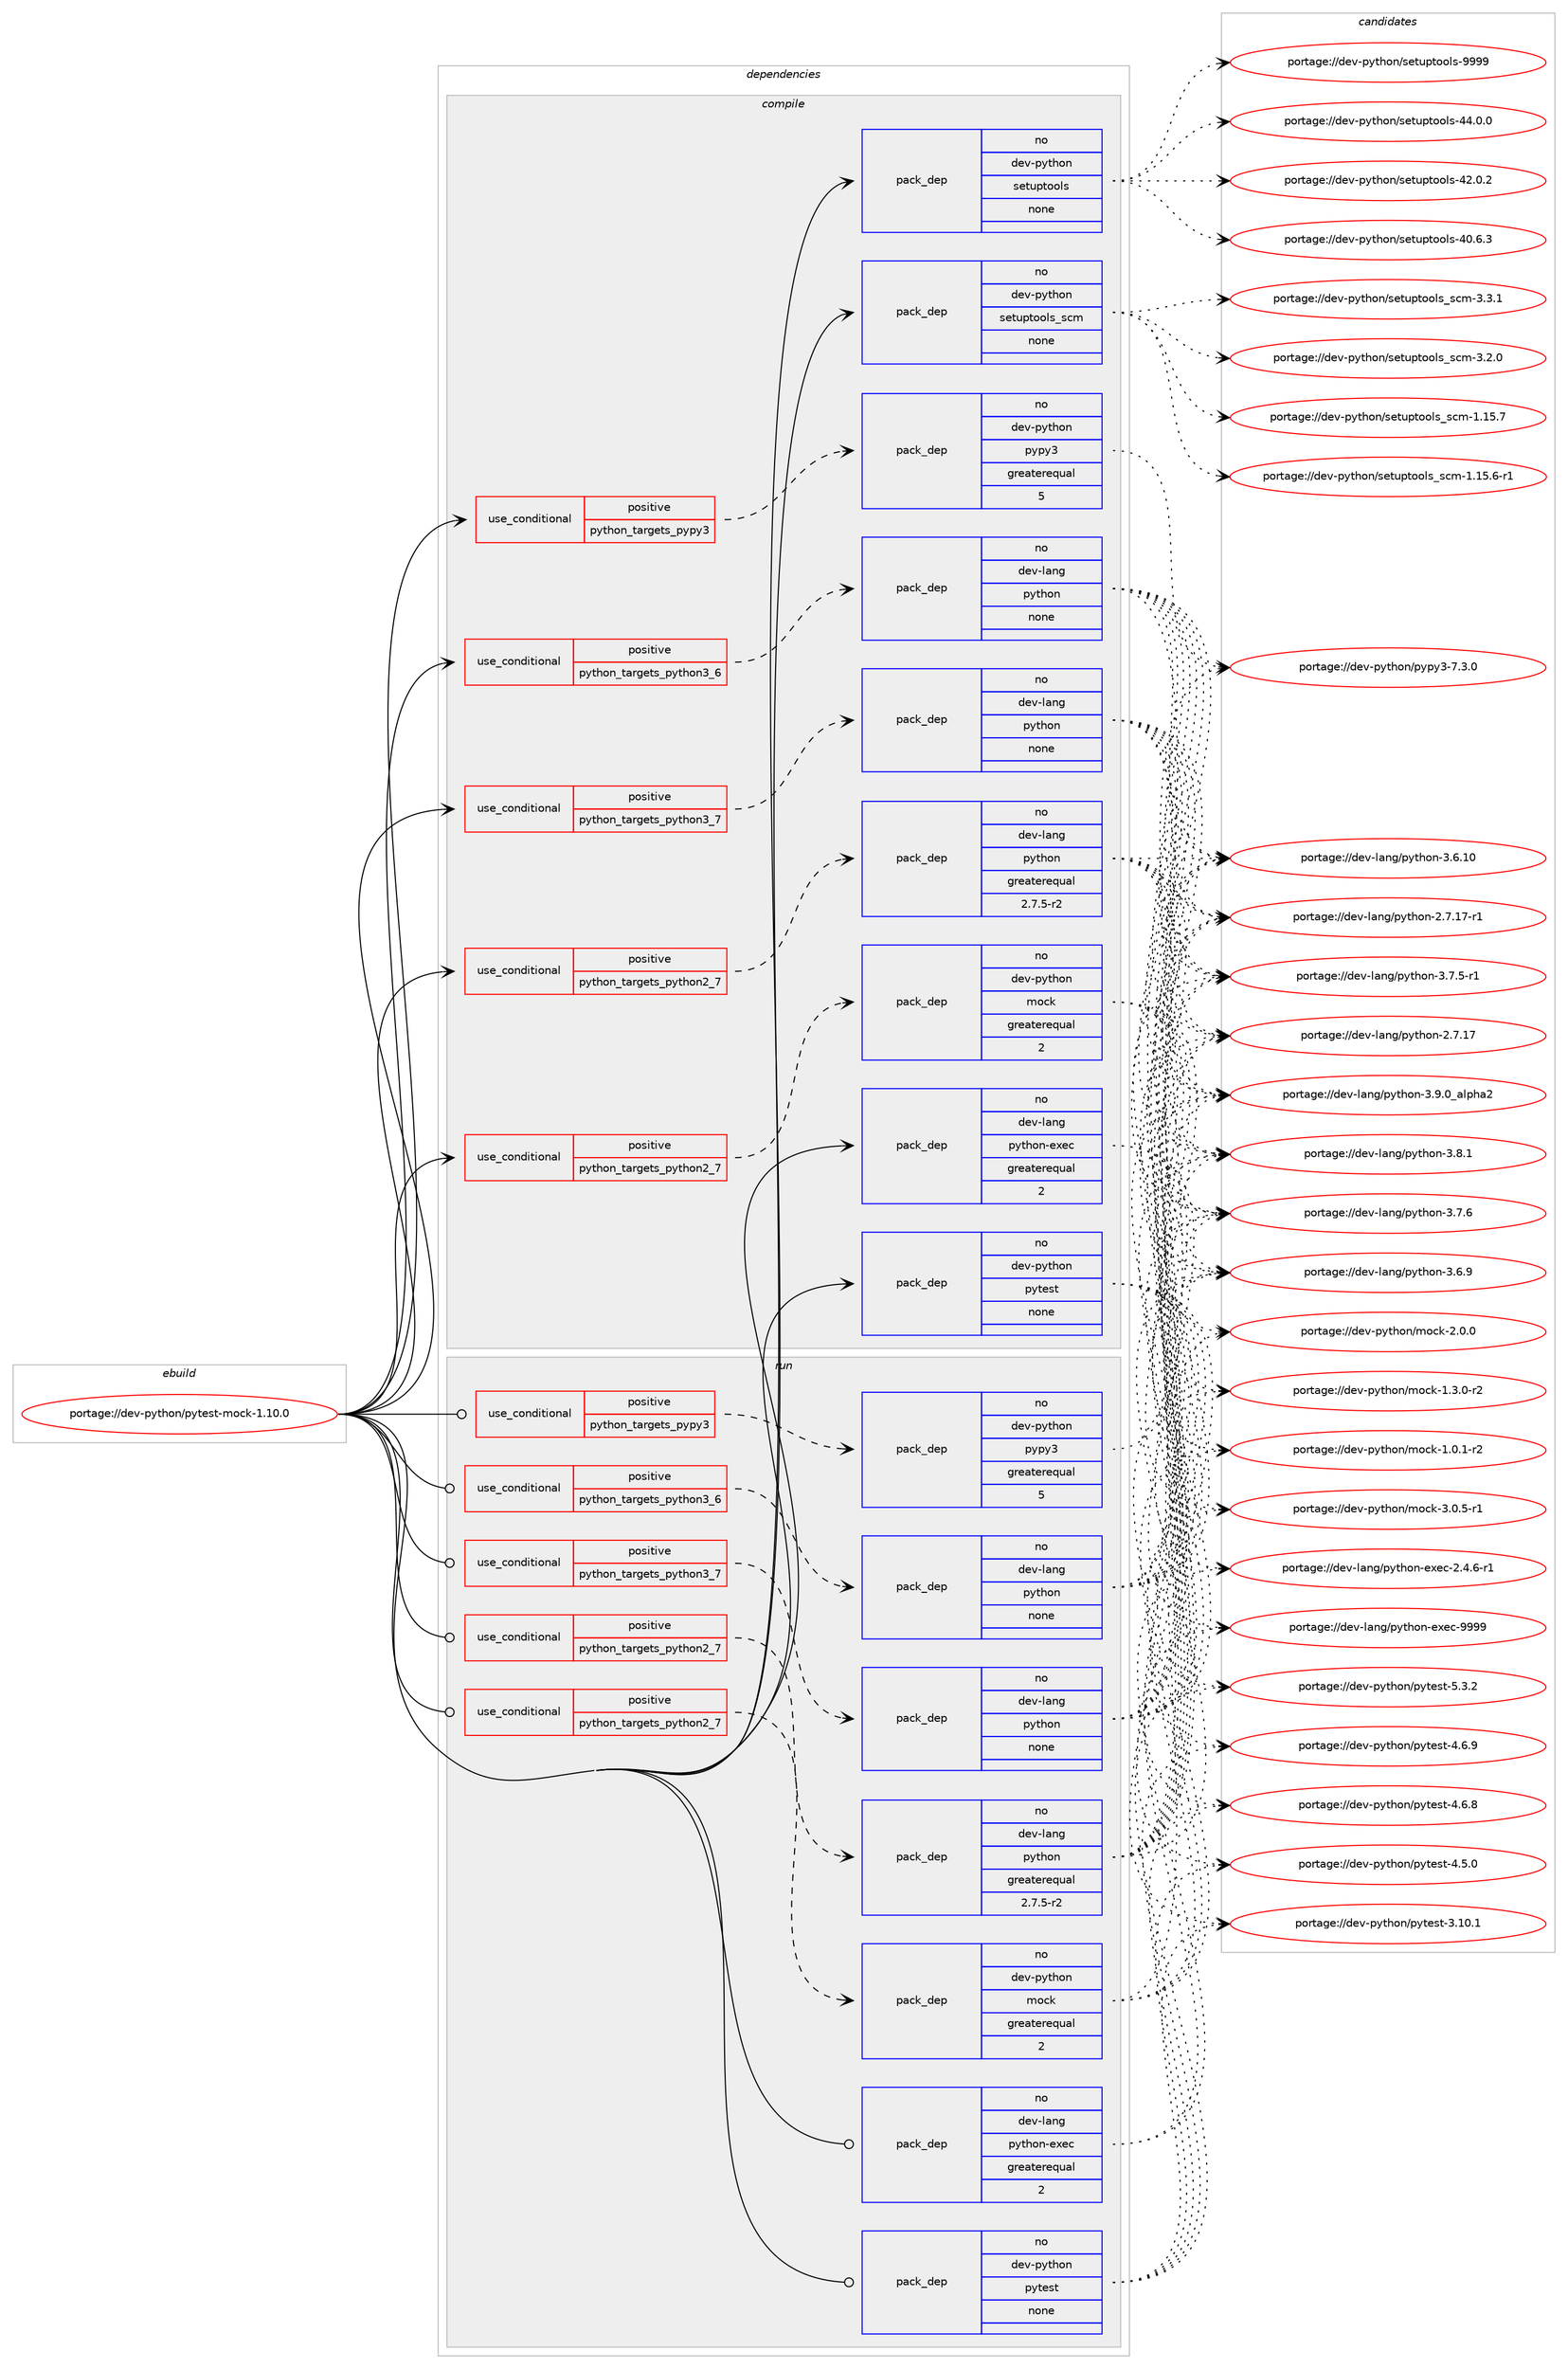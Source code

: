 digraph prolog {

# *************
# Graph options
# *************

newrank=true;
concentrate=true;
compound=true;
graph [rankdir=LR,fontname=Helvetica,fontsize=10,ranksep=1.5];#, ranksep=2.5, nodesep=0.2];
edge  [arrowhead=vee];
node  [fontname=Helvetica,fontsize=10];

# **********
# The ebuild
# **********

subgraph cluster_leftcol {
color=gray;
label=<<i>ebuild</i>>;
id [label="portage://dev-python/pytest-mock-1.10.0", color=red, width=4, href="../dev-python/pytest-mock-1.10.0.svg"];
}

# ****************
# The dependencies
# ****************

subgraph cluster_midcol {
color=gray;
label=<<i>dependencies</i>>;
subgraph cluster_compile {
fillcolor="#eeeeee";
style=filled;
label=<<i>compile</i>>;
subgraph cond108242 {
dependency434029 [label=<<TABLE BORDER="0" CELLBORDER="1" CELLSPACING="0" CELLPADDING="4"><TR><TD ROWSPAN="3" CELLPADDING="10">use_conditional</TD></TR><TR><TD>positive</TD></TR><TR><TD>python_targets_pypy3</TD></TR></TABLE>>, shape=none, color=red];
subgraph pack320866 {
dependency434030 [label=<<TABLE BORDER="0" CELLBORDER="1" CELLSPACING="0" CELLPADDING="4" WIDTH="220"><TR><TD ROWSPAN="6" CELLPADDING="30">pack_dep</TD></TR><TR><TD WIDTH="110">no</TD></TR><TR><TD>dev-python</TD></TR><TR><TD>pypy3</TD></TR><TR><TD>greaterequal</TD></TR><TR><TD>5</TD></TR></TABLE>>, shape=none, color=blue];
}
dependency434029:e -> dependency434030:w [weight=20,style="dashed",arrowhead="vee"];
}
id:e -> dependency434029:w [weight=20,style="solid",arrowhead="vee"];
subgraph cond108243 {
dependency434031 [label=<<TABLE BORDER="0" CELLBORDER="1" CELLSPACING="0" CELLPADDING="4"><TR><TD ROWSPAN="3" CELLPADDING="10">use_conditional</TD></TR><TR><TD>positive</TD></TR><TR><TD>python_targets_python2_7</TD></TR></TABLE>>, shape=none, color=red];
subgraph pack320867 {
dependency434032 [label=<<TABLE BORDER="0" CELLBORDER="1" CELLSPACING="0" CELLPADDING="4" WIDTH="220"><TR><TD ROWSPAN="6" CELLPADDING="30">pack_dep</TD></TR><TR><TD WIDTH="110">no</TD></TR><TR><TD>dev-lang</TD></TR><TR><TD>python</TD></TR><TR><TD>greaterequal</TD></TR><TR><TD>2.7.5-r2</TD></TR></TABLE>>, shape=none, color=blue];
}
dependency434031:e -> dependency434032:w [weight=20,style="dashed",arrowhead="vee"];
}
id:e -> dependency434031:w [weight=20,style="solid",arrowhead="vee"];
subgraph cond108244 {
dependency434033 [label=<<TABLE BORDER="0" CELLBORDER="1" CELLSPACING="0" CELLPADDING="4"><TR><TD ROWSPAN="3" CELLPADDING="10">use_conditional</TD></TR><TR><TD>positive</TD></TR><TR><TD>python_targets_python2_7</TD></TR></TABLE>>, shape=none, color=red];
subgraph pack320868 {
dependency434034 [label=<<TABLE BORDER="0" CELLBORDER="1" CELLSPACING="0" CELLPADDING="4" WIDTH="220"><TR><TD ROWSPAN="6" CELLPADDING="30">pack_dep</TD></TR><TR><TD WIDTH="110">no</TD></TR><TR><TD>dev-python</TD></TR><TR><TD>mock</TD></TR><TR><TD>greaterequal</TD></TR><TR><TD>2</TD></TR></TABLE>>, shape=none, color=blue];
}
dependency434033:e -> dependency434034:w [weight=20,style="dashed",arrowhead="vee"];
}
id:e -> dependency434033:w [weight=20,style="solid",arrowhead="vee"];
subgraph cond108245 {
dependency434035 [label=<<TABLE BORDER="0" CELLBORDER="1" CELLSPACING="0" CELLPADDING="4"><TR><TD ROWSPAN="3" CELLPADDING="10">use_conditional</TD></TR><TR><TD>positive</TD></TR><TR><TD>python_targets_python3_6</TD></TR></TABLE>>, shape=none, color=red];
subgraph pack320869 {
dependency434036 [label=<<TABLE BORDER="0" CELLBORDER="1" CELLSPACING="0" CELLPADDING="4" WIDTH="220"><TR><TD ROWSPAN="6" CELLPADDING="30">pack_dep</TD></TR><TR><TD WIDTH="110">no</TD></TR><TR><TD>dev-lang</TD></TR><TR><TD>python</TD></TR><TR><TD>none</TD></TR><TR><TD></TD></TR></TABLE>>, shape=none, color=blue];
}
dependency434035:e -> dependency434036:w [weight=20,style="dashed",arrowhead="vee"];
}
id:e -> dependency434035:w [weight=20,style="solid",arrowhead="vee"];
subgraph cond108246 {
dependency434037 [label=<<TABLE BORDER="0" CELLBORDER="1" CELLSPACING="0" CELLPADDING="4"><TR><TD ROWSPAN="3" CELLPADDING="10">use_conditional</TD></TR><TR><TD>positive</TD></TR><TR><TD>python_targets_python3_7</TD></TR></TABLE>>, shape=none, color=red];
subgraph pack320870 {
dependency434038 [label=<<TABLE BORDER="0" CELLBORDER="1" CELLSPACING="0" CELLPADDING="4" WIDTH="220"><TR><TD ROWSPAN="6" CELLPADDING="30">pack_dep</TD></TR><TR><TD WIDTH="110">no</TD></TR><TR><TD>dev-lang</TD></TR><TR><TD>python</TD></TR><TR><TD>none</TD></TR><TR><TD></TD></TR></TABLE>>, shape=none, color=blue];
}
dependency434037:e -> dependency434038:w [weight=20,style="dashed",arrowhead="vee"];
}
id:e -> dependency434037:w [weight=20,style="solid",arrowhead="vee"];
subgraph pack320871 {
dependency434039 [label=<<TABLE BORDER="0" CELLBORDER="1" CELLSPACING="0" CELLPADDING="4" WIDTH="220"><TR><TD ROWSPAN="6" CELLPADDING="30">pack_dep</TD></TR><TR><TD WIDTH="110">no</TD></TR><TR><TD>dev-lang</TD></TR><TR><TD>python-exec</TD></TR><TR><TD>greaterequal</TD></TR><TR><TD>2</TD></TR></TABLE>>, shape=none, color=blue];
}
id:e -> dependency434039:w [weight=20,style="solid",arrowhead="vee"];
subgraph pack320872 {
dependency434040 [label=<<TABLE BORDER="0" CELLBORDER="1" CELLSPACING="0" CELLPADDING="4" WIDTH="220"><TR><TD ROWSPAN="6" CELLPADDING="30">pack_dep</TD></TR><TR><TD WIDTH="110">no</TD></TR><TR><TD>dev-python</TD></TR><TR><TD>pytest</TD></TR><TR><TD>none</TD></TR><TR><TD></TD></TR></TABLE>>, shape=none, color=blue];
}
id:e -> dependency434040:w [weight=20,style="solid",arrowhead="vee"];
subgraph pack320873 {
dependency434041 [label=<<TABLE BORDER="0" CELLBORDER="1" CELLSPACING="0" CELLPADDING="4" WIDTH="220"><TR><TD ROWSPAN="6" CELLPADDING="30">pack_dep</TD></TR><TR><TD WIDTH="110">no</TD></TR><TR><TD>dev-python</TD></TR><TR><TD>setuptools</TD></TR><TR><TD>none</TD></TR><TR><TD></TD></TR></TABLE>>, shape=none, color=blue];
}
id:e -> dependency434041:w [weight=20,style="solid",arrowhead="vee"];
subgraph pack320874 {
dependency434042 [label=<<TABLE BORDER="0" CELLBORDER="1" CELLSPACING="0" CELLPADDING="4" WIDTH="220"><TR><TD ROWSPAN="6" CELLPADDING="30">pack_dep</TD></TR><TR><TD WIDTH="110">no</TD></TR><TR><TD>dev-python</TD></TR><TR><TD>setuptools_scm</TD></TR><TR><TD>none</TD></TR><TR><TD></TD></TR></TABLE>>, shape=none, color=blue];
}
id:e -> dependency434042:w [weight=20,style="solid",arrowhead="vee"];
}
subgraph cluster_compileandrun {
fillcolor="#eeeeee";
style=filled;
label=<<i>compile and run</i>>;
}
subgraph cluster_run {
fillcolor="#eeeeee";
style=filled;
label=<<i>run</i>>;
subgraph cond108247 {
dependency434043 [label=<<TABLE BORDER="0" CELLBORDER="1" CELLSPACING="0" CELLPADDING="4"><TR><TD ROWSPAN="3" CELLPADDING="10">use_conditional</TD></TR><TR><TD>positive</TD></TR><TR><TD>python_targets_pypy3</TD></TR></TABLE>>, shape=none, color=red];
subgraph pack320875 {
dependency434044 [label=<<TABLE BORDER="0" CELLBORDER="1" CELLSPACING="0" CELLPADDING="4" WIDTH="220"><TR><TD ROWSPAN="6" CELLPADDING="30">pack_dep</TD></TR><TR><TD WIDTH="110">no</TD></TR><TR><TD>dev-python</TD></TR><TR><TD>pypy3</TD></TR><TR><TD>greaterequal</TD></TR><TR><TD>5</TD></TR></TABLE>>, shape=none, color=blue];
}
dependency434043:e -> dependency434044:w [weight=20,style="dashed",arrowhead="vee"];
}
id:e -> dependency434043:w [weight=20,style="solid",arrowhead="odot"];
subgraph cond108248 {
dependency434045 [label=<<TABLE BORDER="0" CELLBORDER="1" CELLSPACING="0" CELLPADDING="4"><TR><TD ROWSPAN="3" CELLPADDING="10">use_conditional</TD></TR><TR><TD>positive</TD></TR><TR><TD>python_targets_python2_7</TD></TR></TABLE>>, shape=none, color=red];
subgraph pack320876 {
dependency434046 [label=<<TABLE BORDER="0" CELLBORDER="1" CELLSPACING="0" CELLPADDING="4" WIDTH="220"><TR><TD ROWSPAN="6" CELLPADDING="30">pack_dep</TD></TR><TR><TD WIDTH="110">no</TD></TR><TR><TD>dev-lang</TD></TR><TR><TD>python</TD></TR><TR><TD>greaterequal</TD></TR><TR><TD>2.7.5-r2</TD></TR></TABLE>>, shape=none, color=blue];
}
dependency434045:e -> dependency434046:w [weight=20,style="dashed",arrowhead="vee"];
}
id:e -> dependency434045:w [weight=20,style="solid",arrowhead="odot"];
subgraph cond108249 {
dependency434047 [label=<<TABLE BORDER="0" CELLBORDER="1" CELLSPACING="0" CELLPADDING="4"><TR><TD ROWSPAN="3" CELLPADDING="10">use_conditional</TD></TR><TR><TD>positive</TD></TR><TR><TD>python_targets_python2_7</TD></TR></TABLE>>, shape=none, color=red];
subgraph pack320877 {
dependency434048 [label=<<TABLE BORDER="0" CELLBORDER="1" CELLSPACING="0" CELLPADDING="4" WIDTH="220"><TR><TD ROWSPAN="6" CELLPADDING="30">pack_dep</TD></TR><TR><TD WIDTH="110">no</TD></TR><TR><TD>dev-python</TD></TR><TR><TD>mock</TD></TR><TR><TD>greaterequal</TD></TR><TR><TD>2</TD></TR></TABLE>>, shape=none, color=blue];
}
dependency434047:e -> dependency434048:w [weight=20,style="dashed",arrowhead="vee"];
}
id:e -> dependency434047:w [weight=20,style="solid",arrowhead="odot"];
subgraph cond108250 {
dependency434049 [label=<<TABLE BORDER="0" CELLBORDER="1" CELLSPACING="0" CELLPADDING="4"><TR><TD ROWSPAN="3" CELLPADDING="10">use_conditional</TD></TR><TR><TD>positive</TD></TR><TR><TD>python_targets_python3_6</TD></TR></TABLE>>, shape=none, color=red];
subgraph pack320878 {
dependency434050 [label=<<TABLE BORDER="0" CELLBORDER="1" CELLSPACING="0" CELLPADDING="4" WIDTH="220"><TR><TD ROWSPAN="6" CELLPADDING="30">pack_dep</TD></TR><TR><TD WIDTH="110">no</TD></TR><TR><TD>dev-lang</TD></TR><TR><TD>python</TD></TR><TR><TD>none</TD></TR><TR><TD></TD></TR></TABLE>>, shape=none, color=blue];
}
dependency434049:e -> dependency434050:w [weight=20,style="dashed",arrowhead="vee"];
}
id:e -> dependency434049:w [weight=20,style="solid",arrowhead="odot"];
subgraph cond108251 {
dependency434051 [label=<<TABLE BORDER="0" CELLBORDER="1" CELLSPACING="0" CELLPADDING="4"><TR><TD ROWSPAN="3" CELLPADDING="10">use_conditional</TD></TR><TR><TD>positive</TD></TR><TR><TD>python_targets_python3_7</TD></TR></TABLE>>, shape=none, color=red];
subgraph pack320879 {
dependency434052 [label=<<TABLE BORDER="0" CELLBORDER="1" CELLSPACING="0" CELLPADDING="4" WIDTH="220"><TR><TD ROWSPAN="6" CELLPADDING="30">pack_dep</TD></TR><TR><TD WIDTH="110">no</TD></TR><TR><TD>dev-lang</TD></TR><TR><TD>python</TD></TR><TR><TD>none</TD></TR><TR><TD></TD></TR></TABLE>>, shape=none, color=blue];
}
dependency434051:e -> dependency434052:w [weight=20,style="dashed",arrowhead="vee"];
}
id:e -> dependency434051:w [weight=20,style="solid",arrowhead="odot"];
subgraph pack320880 {
dependency434053 [label=<<TABLE BORDER="0" CELLBORDER="1" CELLSPACING="0" CELLPADDING="4" WIDTH="220"><TR><TD ROWSPAN="6" CELLPADDING="30">pack_dep</TD></TR><TR><TD WIDTH="110">no</TD></TR><TR><TD>dev-lang</TD></TR><TR><TD>python-exec</TD></TR><TR><TD>greaterequal</TD></TR><TR><TD>2</TD></TR></TABLE>>, shape=none, color=blue];
}
id:e -> dependency434053:w [weight=20,style="solid",arrowhead="odot"];
subgraph pack320881 {
dependency434054 [label=<<TABLE BORDER="0" CELLBORDER="1" CELLSPACING="0" CELLPADDING="4" WIDTH="220"><TR><TD ROWSPAN="6" CELLPADDING="30">pack_dep</TD></TR><TR><TD WIDTH="110">no</TD></TR><TR><TD>dev-python</TD></TR><TR><TD>pytest</TD></TR><TR><TD>none</TD></TR><TR><TD></TD></TR></TABLE>>, shape=none, color=blue];
}
id:e -> dependency434054:w [weight=20,style="solid",arrowhead="odot"];
}
}

# **************
# The candidates
# **************

subgraph cluster_choices {
rank=same;
color=gray;
label=<<i>candidates</i>>;

subgraph choice320866 {
color=black;
nodesep=1;
choice100101118451121211161041111104711212111212151455546514648 [label="portage://dev-python/pypy3-7.3.0", color=red, width=4,href="../dev-python/pypy3-7.3.0.svg"];
dependency434030:e -> choice100101118451121211161041111104711212111212151455546514648:w [style=dotted,weight="100"];
}
subgraph choice320867 {
color=black;
nodesep=1;
choice10010111845108971101034711212111610411111045514657464895971081121049750 [label="portage://dev-lang/python-3.9.0_alpha2", color=red, width=4,href="../dev-lang/python-3.9.0_alpha2.svg"];
choice100101118451089711010347112121116104111110455146564649 [label="portage://dev-lang/python-3.8.1", color=red, width=4,href="../dev-lang/python-3.8.1.svg"];
choice100101118451089711010347112121116104111110455146554654 [label="portage://dev-lang/python-3.7.6", color=red, width=4,href="../dev-lang/python-3.7.6.svg"];
choice1001011184510897110103471121211161041111104551465546534511449 [label="portage://dev-lang/python-3.7.5-r1", color=red, width=4,href="../dev-lang/python-3.7.5-r1.svg"];
choice100101118451089711010347112121116104111110455146544657 [label="portage://dev-lang/python-3.6.9", color=red, width=4,href="../dev-lang/python-3.6.9.svg"];
choice10010111845108971101034711212111610411111045514654464948 [label="portage://dev-lang/python-3.6.10", color=red, width=4,href="../dev-lang/python-3.6.10.svg"];
choice100101118451089711010347112121116104111110455046554649554511449 [label="portage://dev-lang/python-2.7.17-r1", color=red, width=4,href="../dev-lang/python-2.7.17-r1.svg"];
choice10010111845108971101034711212111610411111045504655464955 [label="portage://dev-lang/python-2.7.17", color=red, width=4,href="../dev-lang/python-2.7.17.svg"];
dependency434032:e -> choice10010111845108971101034711212111610411111045514657464895971081121049750:w [style=dotted,weight="100"];
dependency434032:e -> choice100101118451089711010347112121116104111110455146564649:w [style=dotted,weight="100"];
dependency434032:e -> choice100101118451089711010347112121116104111110455146554654:w [style=dotted,weight="100"];
dependency434032:e -> choice1001011184510897110103471121211161041111104551465546534511449:w [style=dotted,weight="100"];
dependency434032:e -> choice100101118451089711010347112121116104111110455146544657:w [style=dotted,weight="100"];
dependency434032:e -> choice10010111845108971101034711212111610411111045514654464948:w [style=dotted,weight="100"];
dependency434032:e -> choice100101118451089711010347112121116104111110455046554649554511449:w [style=dotted,weight="100"];
dependency434032:e -> choice10010111845108971101034711212111610411111045504655464955:w [style=dotted,weight="100"];
}
subgraph choice320868 {
color=black;
nodesep=1;
choice1001011184511212111610411111047109111991074551464846534511449 [label="portage://dev-python/mock-3.0.5-r1", color=red, width=4,href="../dev-python/mock-3.0.5-r1.svg"];
choice100101118451121211161041111104710911199107455046484648 [label="portage://dev-python/mock-2.0.0", color=red, width=4,href="../dev-python/mock-2.0.0.svg"];
choice1001011184511212111610411111047109111991074549465146484511450 [label="portage://dev-python/mock-1.3.0-r2", color=red, width=4,href="../dev-python/mock-1.3.0-r2.svg"];
choice1001011184511212111610411111047109111991074549464846494511450 [label="portage://dev-python/mock-1.0.1-r2", color=red, width=4,href="../dev-python/mock-1.0.1-r2.svg"];
dependency434034:e -> choice1001011184511212111610411111047109111991074551464846534511449:w [style=dotted,weight="100"];
dependency434034:e -> choice100101118451121211161041111104710911199107455046484648:w [style=dotted,weight="100"];
dependency434034:e -> choice1001011184511212111610411111047109111991074549465146484511450:w [style=dotted,weight="100"];
dependency434034:e -> choice1001011184511212111610411111047109111991074549464846494511450:w [style=dotted,weight="100"];
}
subgraph choice320869 {
color=black;
nodesep=1;
choice10010111845108971101034711212111610411111045514657464895971081121049750 [label="portage://dev-lang/python-3.9.0_alpha2", color=red, width=4,href="../dev-lang/python-3.9.0_alpha2.svg"];
choice100101118451089711010347112121116104111110455146564649 [label="portage://dev-lang/python-3.8.1", color=red, width=4,href="../dev-lang/python-3.8.1.svg"];
choice100101118451089711010347112121116104111110455146554654 [label="portage://dev-lang/python-3.7.6", color=red, width=4,href="../dev-lang/python-3.7.6.svg"];
choice1001011184510897110103471121211161041111104551465546534511449 [label="portage://dev-lang/python-3.7.5-r1", color=red, width=4,href="../dev-lang/python-3.7.5-r1.svg"];
choice100101118451089711010347112121116104111110455146544657 [label="portage://dev-lang/python-3.6.9", color=red, width=4,href="../dev-lang/python-3.6.9.svg"];
choice10010111845108971101034711212111610411111045514654464948 [label="portage://dev-lang/python-3.6.10", color=red, width=4,href="../dev-lang/python-3.6.10.svg"];
choice100101118451089711010347112121116104111110455046554649554511449 [label="portage://dev-lang/python-2.7.17-r1", color=red, width=4,href="../dev-lang/python-2.7.17-r1.svg"];
choice10010111845108971101034711212111610411111045504655464955 [label="portage://dev-lang/python-2.7.17", color=red, width=4,href="../dev-lang/python-2.7.17.svg"];
dependency434036:e -> choice10010111845108971101034711212111610411111045514657464895971081121049750:w [style=dotted,weight="100"];
dependency434036:e -> choice100101118451089711010347112121116104111110455146564649:w [style=dotted,weight="100"];
dependency434036:e -> choice100101118451089711010347112121116104111110455146554654:w [style=dotted,weight="100"];
dependency434036:e -> choice1001011184510897110103471121211161041111104551465546534511449:w [style=dotted,weight="100"];
dependency434036:e -> choice100101118451089711010347112121116104111110455146544657:w [style=dotted,weight="100"];
dependency434036:e -> choice10010111845108971101034711212111610411111045514654464948:w [style=dotted,weight="100"];
dependency434036:e -> choice100101118451089711010347112121116104111110455046554649554511449:w [style=dotted,weight="100"];
dependency434036:e -> choice10010111845108971101034711212111610411111045504655464955:w [style=dotted,weight="100"];
}
subgraph choice320870 {
color=black;
nodesep=1;
choice10010111845108971101034711212111610411111045514657464895971081121049750 [label="portage://dev-lang/python-3.9.0_alpha2", color=red, width=4,href="../dev-lang/python-3.9.0_alpha2.svg"];
choice100101118451089711010347112121116104111110455146564649 [label="portage://dev-lang/python-3.8.1", color=red, width=4,href="../dev-lang/python-3.8.1.svg"];
choice100101118451089711010347112121116104111110455146554654 [label="portage://dev-lang/python-3.7.6", color=red, width=4,href="../dev-lang/python-3.7.6.svg"];
choice1001011184510897110103471121211161041111104551465546534511449 [label="portage://dev-lang/python-3.7.5-r1", color=red, width=4,href="../dev-lang/python-3.7.5-r1.svg"];
choice100101118451089711010347112121116104111110455146544657 [label="portage://dev-lang/python-3.6.9", color=red, width=4,href="../dev-lang/python-3.6.9.svg"];
choice10010111845108971101034711212111610411111045514654464948 [label="portage://dev-lang/python-3.6.10", color=red, width=4,href="../dev-lang/python-3.6.10.svg"];
choice100101118451089711010347112121116104111110455046554649554511449 [label="portage://dev-lang/python-2.7.17-r1", color=red, width=4,href="../dev-lang/python-2.7.17-r1.svg"];
choice10010111845108971101034711212111610411111045504655464955 [label="portage://dev-lang/python-2.7.17", color=red, width=4,href="../dev-lang/python-2.7.17.svg"];
dependency434038:e -> choice10010111845108971101034711212111610411111045514657464895971081121049750:w [style=dotted,weight="100"];
dependency434038:e -> choice100101118451089711010347112121116104111110455146564649:w [style=dotted,weight="100"];
dependency434038:e -> choice100101118451089711010347112121116104111110455146554654:w [style=dotted,weight="100"];
dependency434038:e -> choice1001011184510897110103471121211161041111104551465546534511449:w [style=dotted,weight="100"];
dependency434038:e -> choice100101118451089711010347112121116104111110455146544657:w [style=dotted,weight="100"];
dependency434038:e -> choice10010111845108971101034711212111610411111045514654464948:w [style=dotted,weight="100"];
dependency434038:e -> choice100101118451089711010347112121116104111110455046554649554511449:w [style=dotted,weight="100"];
dependency434038:e -> choice10010111845108971101034711212111610411111045504655464955:w [style=dotted,weight="100"];
}
subgraph choice320871 {
color=black;
nodesep=1;
choice10010111845108971101034711212111610411111045101120101994557575757 [label="portage://dev-lang/python-exec-9999", color=red, width=4,href="../dev-lang/python-exec-9999.svg"];
choice10010111845108971101034711212111610411111045101120101994550465246544511449 [label="portage://dev-lang/python-exec-2.4.6-r1", color=red, width=4,href="../dev-lang/python-exec-2.4.6-r1.svg"];
dependency434039:e -> choice10010111845108971101034711212111610411111045101120101994557575757:w [style=dotted,weight="100"];
dependency434039:e -> choice10010111845108971101034711212111610411111045101120101994550465246544511449:w [style=dotted,weight="100"];
}
subgraph choice320872 {
color=black;
nodesep=1;
choice1001011184511212111610411111047112121116101115116455346514650 [label="portage://dev-python/pytest-5.3.2", color=red, width=4,href="../dev-python/pytest-5.3.2.svg"];
choice1001011184511212111610411111047112121116101115116455246544657 [label="portage://dev-python/pytest-4.6.9", color=red, width=4,href="../dev-python/pytest-4.6.9.svg"];
choice1001011184511212111610411111047112121116101115116455246544656 [label="portage://dev-python/pytest-4.6.8", color=red, width=4,href="../dev-python/pytest-4.6.8.svg"];
choice1001011184511212111610411111047112121116101115116455246534648 [label="portage://dev-python/pytest-4.5.0", color=red, width=4,href="../dev-python/pytest-4.5.0.svg"];
choice100101118451121211161041111104711212111610111511645514649484649 [label="portage://dev-python/pytest-3.10.1", color=red, width=4,href="../dev-python/pytest-3.10.1.svg"];
dependency434040:e -> choice1001011184511212111610411111047112121116101115116455346514650:w [style=dotted,weight="100"];
dependency434040:e -> choice1001011184511212111610411111047112121116101115116455246544657:w [style=dotted,weight="100"];
dependency434040:e -> choice1001011184511212111610411111047112121116101115116455246544656:w [style=dotted,weight="100"];
dependency434040:e -> choice1001011184511212111610411111047112121116101115116455246534648:w [style=dotted,weight="100"];
dependency434040:e -> choice100101118451121211161041111104711212111610111511645514649484649:w [style=dotted,weight="100"];
}
subgraph choice320873 {
color=black;
nodesep=1;
choice10010111845112121116104111110471151011161171121161111111081154557575757 [label="portage://dev-python/setuptools-9999", color=red, width=4,href="../dev-python/setuptools-9999.svg"];
choice100101118451121211161041111104711510111611711211611111110811545525246484648 [label="portage://dev-python/setuptools-44.0.0", color=red, width=4,href="../dev-python/setuptools-44.0.0.svg"];
choice100101118451121211161041111104711510111611711211611111110811545525046484650 [label="portage://dev-python/setuptools-42.0.2", color=red, width=4,href="../dev-python/setuptools-42.0.2.svg"];
choice100101118451121211161041111104711510111611711211611111110811545524846544651 [label="portage://dev-python/setuptools-40.6.3", color=red, width=4,href="../dev-python/setuptools-40.6.3.svg"];
dependency434041:e -> choice10010111845112121116104111110471151011161171121161111111081154557575757:w [style=dotted,weight="100"];
dependency434041:e -> choice100101118451121211161041111104711510111611711211611111110811545525246484648:w [style=dotted,weight="100"];
dependency434041:e -> choice100101118451121211161041111104711510111611711211611111110811545525046484650:w [style=dotted,weight="100"];
dependency434041:e -> choice100101118451121211161041111104711510111611711211611111110811545524846544651:w [style=dotted,weight="100"];
}
subgraph choice320874 {
color=black;
nodesep=1;
choice10010111845112121116104111110471151011161171121161111111081159511599109455146514649 [label="portage://dev-python/setuptools_scm-3.3.1", color=red, width=4,href="../dev-python/setuptools_scm-3.3.1.svg"];
choice10010111845112121116104111110471151011161171121161111111081159511599109455146504648 [label="portage://dev-python/setuptools_scm-3.2.0", color=red, width=4,href="../dev-python/setuptools_scm-3.2.0.svg"];
choice1001011184511212111610411111047115101116117112116111111108115951159910945494649534655 [label="portage://dev-python/setuptools_scm-1.15.7", color=red, width=4,href="../dev-python/setuptools_scm-1.15.7.svg"];
choice10010111845112121116104111110471151011161171121161111111081159511599109454946495346544511449 [label="portage://dev-python/setuptools_scm-1.15.6-r1", color=red, width=4,href="../dev-python/setuptools_scm-1.15.6-r1.svg"];
dependency434042:e -> choice10010111845112121116104111110471151011161171121161111111081159511599109455146514649:w [style=dotted,weight="100"];
dependency434042:e -> choice10010111845112121116104111110471151011161171121161111111081159511599109455146504648:w [style=dotted,weight="100"];
dependency434042:e -> choice1001011184511212111610411111047115101116117112116111111108115951159910945494649534655:w [style=dotted,weight="100"];
dependency434042:e -> choice10010111845112121116104111110471151011161171121161111111081159511599109454946495346544511449:w [style=dotted,weight="100"];
}
subgraph choice320875 {
color=black;
nodesep=1;
choice100101118451121211161041111104711212111212151455546514648 [label="portage://dev-python/pypy3-7.3.0", color=red, width=4,href="../dev-python/pypy3-7.3.0.svg"];
dependency434044:e -> choice100101118451121211161041111104711212111212151455546514648:w [style=dotted,weight="100"];
}
subgraph choice320876 {
color=black;
nodesep=1;
choice10010111845108971101034711212111610411111045514657464895971081121049750 [label="portage://dev-lang/python-3.9.0_alpha2", color=red, width=4,href="../dev-lang/python-3.9.0_alpha2.svg"];
choice100101118451089711010347112121116104111110455146564649 [label="portage://dev-lang/python-3.8.1", color=red, width=4,href="../dev-lang/python-3.8.1.svg"];
choice100101118451089711010347112121116104111110455146554654 [label="portage://dev-lang/python-3.7.6", color=red, width=4,href="../dev-lang/python-3.7.6.svg"];
choice1001011184510897110103471121211161041111104551465546534511449 [label="portage://dev-lang/python-3.7.5-r1", color=red, width=4,href="../dev-lang/python-3.7.5-r1.svg"];
choice100101118451089711010347112121116104111110455146544657 [label="portage://dev-lang/python-3.6.9", color=red, width=4,href="../dev-lang/python-3.6.9.svg"];
choice10010111845108971101034711212111610411111045514654464948 [label="portage://dev-lang/python-3.6.10", color=red, width=4,href="../dev-lang/python-3.6.10.svg"];
choice100101118451089711010347112121116104111110455046554649554511449 [label="portage://dev-lang/python-2.7.17-r1", color=red, width=4,href="../dev-lang/python-2.7.17-r1.svg"];
choice10010111845108971101034711212111610411111045504655464955 [label="portage://dev-lang/python-2.7.17", color=red, width=4,href="../dev-lang/python-2.7.17.svg"];
dependency434046:e -> choice10010111845108971101034711212111610411111045514657464895971081121049750:w [style=dotted,weight="100"];
dependency434046:e -> choice100101118451089711010347112121116104111110455146564649:w [style=dotted,weight="100"];
dependency434046:e -> choice100101118451089711010347112121116104111110455146554654:w [style=dotted,weight="100"];
dependency434046:e -> choice1001011184510897110103471121211161041111104551465546534511449:w [style=dotted,weight="100"];
dependency434046:e -> choice100101118451089711010347112121116104111110455146544657:w [style=dotted,weight="100"];
dependency434046:e -> choice10010111845108971101034711212111610411111045514654464948:w [style=dotted,weight="100"];
dependency434046:e -> choice100101118451089711010347112121116104111110455046554649554511449:w [style=dotted,weight="100"];
dependency434046:e -> choice10010111845108971101034711212111610411111045504655464955:w [style=dotted,weight="100"];
}
subgraph choice320877 {
color=black;
nodesep=1;
choice1001011184511212111610411111047109111991074551464846534511449 [label="portage://dev-python/mock-3.0.5-r1", color=red, width=4,href="../dev-python/mock-3.0.5-r1.svg"];
choice100101118451121211161041111104710911199107455046484648 [label="portage://dev-python/mock-2.0.0", color=red, width=4,href="../dev-python/mock-2.0.0.svg"];
choice1001011184511212111610411111047109111991074549465146484511450 [label="portage://dev-python/mock-1.3.0-r2", color=red, width=4,href="../dev-python/mock-1.3.0-r2.svg"];
choice1001011184511212111610411111047109111991074549464846494511450 [label="portage://dev-python/mock-1.0.1-r2", color=red, width=4,href="../dev-python/mock-1.0.1-r2.svg"];
dependency434048:e -> choice1001011184511212111610411111047109111991074551464846534511449:w [style=dotted,weight="100"];
dependency434048:e -> choice100101118451121211161041111104710911199107455046484648:w [style=dotted,weight="100"];
dependency434048:e -> choice1001011184511212111610411111047109111991074549465146484511450:w [style=dotted,weight="100"];
dependency434048:e -> choice1001011184511212111610411111047109111991074549464846494511450:w [style=dotted,weight="100"];
}
subgraph choice320878 {
color=black;
nodesep=1;
choice10010111845108971101034711212111610411111045514657464895971081121049750 [label="portage://dev-lang/python-3.9.0_alpha2", color=red, width=4,href="../dev-lang/python-3.9.0_alpha2.svg"];
choice100101118451089711010347112121116104111110455146564649 [label="portage://dev-lang/python-3.8.1", color=red, width=4,href="../dev-lang/python-3.8.1.svg"];
choice100101118451089711010347112121116104111110455146554654 [label="portage://dev-lang/python-3.7.6", color=red, width=4,href="../dev-lang/python-3.7.6.svg"];
choice1001011184510897110103471121211161041111104551465546534511449 [label="portage://dev-lang/python-3.7.5-r1", color=red, width=4,href="../dev-lang/python-3.7.5-r1.svg"];
choice100101118451089711010347112121116104111110455146544657 [label="portage://dev-lang/python-3.6.9", color=red, width=4,href="../dev-lang/python-3.6.9.svg"];
choice10010111845108971101034711212111610411111045514654464948 [label="portage://dev-lang/python-3.6.10", color=red, width=4,href="../dev-lang/python-3.6.10.svg"];
choice100101118451089711010347112121116104111110455046554649554511449 [label="portage://dev-lang/python-2.7.17-r1", color=red, width=4,href="../dev-lang/python-2.7.17-r1.svg"];
choice10010111845108971101034711212111610411111045504655464955 [label="portage://dev-lang/python-2.7.17", color=red, width=4,href="../dev-lang/python-2.7.17.svg"];
dependency434050:e -> choice10010111845108971101034711212111610411111045514657464895971081121049750:w [style=dotted,weight="100"];
dependency434050:e -> choice100101118451089711010347112121116104111110455146564649:w [style=dotted,weight="100"];
dependency434050:e -> choice100101118451089711010347112121116104111110455146554654:w [style=dotted,weight="100"];
dependency434050:e -> choice1001011184510897110103471121211161041111104551465546534511449:w [style=dotted,weight="100"];
dependency434050:e -> choice100101118451089711010347112121116104111110455146544657:w [style=dotted,weight="100"];
dependency434050:e -> choice10010111845108971101034711212111610411111045514654464948:w [style=dotted,weight="100"];
dependency434050:e -> choice100101118451089711010347112121116104111110455046554649554511449:w [style=dotted,weight="100"];
dependency434050:e -> choice10010111845108971101034711212111610411111045504655464955:w [style=dotted,weight="100"];
}
subgraph choice320879 {
color=black;
nodesep=1;
choice10010111845108971101034711212111610411111045514657464895971081121049750 [label="portage://dev-lang/python-3.9.0_alpha2", color=red, width=4,href="../dev-lang/python-3.9.0_alpha2.svg"];
choice100101118451089711010347112121116104111110455146564649 [label="portage://dev-lang/python-3.8.1", color=red, width=4,href="../dev-lang/python-3.8.1.svg"];
choice100101118451089711010347112121116104111110455146554654 [label="portage://dev-lang/python-3.7.6", color=red, width=4,href="../dev-lang/python-3.7.6.svg"];
choice1001011184510897110103471121211161041111104551465546534511449 [label="portage://dev-lang/python-3.7.5-r1", color=red, width=4,href="../dev-lang/python-3.7.5-r1.svg"];
choice100101118451089711010347112121116104111110455146544657 [label="portage://dev-lang/python-3.6.9", color=red, width=4,href="../dev-lang/python-3.6.9.svg"];
choice10010111845108971101034711212111610411111045514654464948 [label="portage://dev-lang/python-3.6.10", color=red, width=4,href="../dev-lang/python-3.6.10.svg"];
choice100101118451089711010347112121116104111110455046554649554511449 [label="portage://dev-lang/python-2.7.17-r1", color=red, width=4,href="../dev-lang/python-2.7.17-r1.svg"];
choice10010111845108971101034711212111610411111045504655464955 [label="portage://dev-lang/python-2.7.17", color=red, width=4,href="../dev-lang/python-2.7.17.svg"];
dependency434052:e -> choice10010111845108971101034711212111610411111045514657464895971081121049750:w [style=dotted,weight="100"];
dependency434052:e -> choice100101118451089711010347112121116104111110455146564649:w [style=dotted,weight="100"];
dependency434052:e -> choice100101118451089711010347112121116104111110455146554654:w [style=dotted,weight="100"];
dependency434052:e -> choice1001011184510897110103471121211161041111104551465546534511449:w [style=dotted,weight="100"];
dependency434052:e -> choice100101118451089711010347112121116104111110455146544657:w [style=dotted,weight="100"];
dependency434052:e -> choice10010111845108971101034711212111610411111045514654464948:w [style=dotted,weight="100"];
dependency434052:e -> choice100101118451089711010347112121116104111110455046554649554511449:w [style=dotted,weight="100"];
dependency434052:e -> choice10010111845108971101034711212111610411111045504655464955:w [style=dotted,weight="100"];
}
subgraph choice320880 {
color=black;
nodesep=1;
choice10010111845108971101034711212111610411111045101120101994557575757 [label="portage://dev-lang/python-exec-9999", color=red, width=4,href="../dev-lang/python-exec-9999.svg"];
choice10010111845108971101034711212111610411111045101120101994550465246544511449 [label="portage://dev-lang/python-exec-2.4.6-r1", color=red, width=4,href="../dev-lang/python-exec-2.4.6-r1.svg"];
dependency434053:e -> choice10010111845108971101034711212111610411111045101120101994557575757:w [style=dotted,weight="100"];
dependency434053:e -> choice10010111845108971101034711212111610411111045101120101994550465246544511449:w [style=dotted,weight="100"];
}
subgraph choice320881 {
color=black;
nodesep=1;
choice1001011184511212111610411111047112121116101115116455346514650 [label="portage://dev-python/pytest-5.3.2", color=red, width=4,href="../dev-python/pytest-5.3.2.svg"];
choice1001011184511212111610411111047112121116101115116455246544657 [label="portage://dev-python/pytest-4.6.9", color=red, width=4,href="../dev-python/pytest-4.6.9.svg"];
choice1001011184511212111610411111047112121116101115116455246544656 [label="portage://dev-python/pytest-4.6.8", color=red, width=4,href="../dev-python/pytest-4.6.8.svg"];
choice1001011184511212111610411111047112121116101115116455246534648 [label="portage://dev-python/pytest-4.5.0", color=red, width=4,href="../dev-python/pytest-4.5.0.svg"];
choice100101118451121211161041111104711212111610111511645514649484649 [label="portage://dev-python/pytest-3.10.1", color=red, width=4,href="../dev-python/pytest-3.10.1.svg"];
dependency434054:e -> choice1001011184511212111610411111047112121116101115116455346514650:w [style=dotted,weight="100"];
dependency434054:e -> choice1001011184511212111610411111047112121116101115116455246544657:w [style=dotted,weight="100"];
dependency434054:e -> choice1001011184511212111610411111047112121116101115116455246544656:w [style=dotted,weight="100"];
dependency434054:e -> choice1001011184511212111610411111047112121116101115116455246534648:w [style=dotted,weight="100"];
dependency434054:e -> choice100101118451121211161041111104711212111610111511645514649484649:w [style=dotted,weight="100"];
}
}

}
